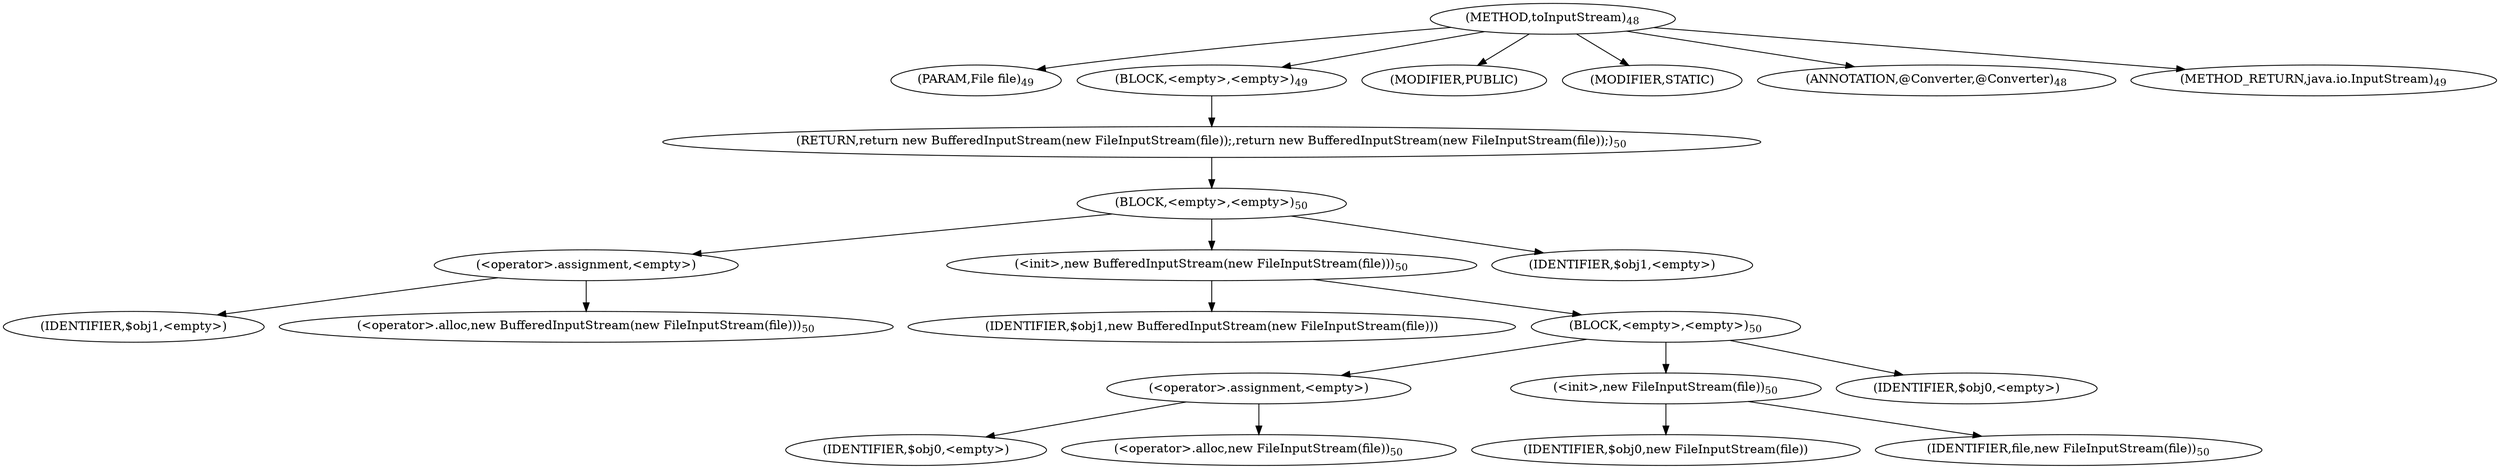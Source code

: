 digraph "toInputStream" {  
"37" [label = <(METHOD,toInputStream)<SUB>48</SUB>> ]
"38" [label = <(PARAM,File file)<SUB>49</SUB>> ]
"39" [label = <(BLOCK,&lt;empty&gt;,&lt;empty&gt;)<SUB>49</SUB>> ]
"40" [label = <(RETURN,return new BufferedInputStream(new FileInputStream(file));,return new BufferedInputStream(new FileInputStream(file));)<SUB>50</SUB>> ]
"41" [label = <(BLOCK,&lt;empty&gt;,&lt;empty&gt;)<SUB>50</SUB>> ]
"42" [label = <(&lt;operator&gt;.assignment,&lt;empty&gt;)> ]
"43" [label = <(IDENTIFIER,$obj1,&lt;empty&gt;)> ]
"44" [label = <(&lt;operator&gt;.alloc,new BufferedInputStream(new FileInputStream(file)))<SUB>50</SUB>> ]
"45" [label = <(&lt;init&gt;,new BufferedInputStream(new FileInputStream(file)))<SUB>50</SUB>> ]
"46" [label = <(IDENTIFIER,$obj1,new BufferedInputStream(new FileInputStream(file)))> ]
"47" [label = <(BLOCK,&lt;empty&gt;,&lt;empty&gt;)<SUB>50</SUB>> ]
"48" [label = <(&lt;operator&gt;.assignment,&lt;empty&gt;)> ]
"49" [label = <(IDENTIFIER,$obj0,&lt;empty&gt;)> ]
"50" [label = <(&lt;operator&gt;.alloc,new FileInputStream(file))<SUB>50</SUB>> ]
"51" [label = <(&lt;init&gt;,new FileInputStream(file))<SUB>50</SUB>> ]
"52" [label = <(IDENTIFIER,$obj0,new FileInputStream(file))> ]
"53" [label = <(IDENTIFIER,file,new FileInputStream(file))<SUB>50</SUB>> ]
"54" [label = <(IDENTIFIER,$obj0,&lt;empty&gt;)> ]
"55" [label = <(IDENTIFIER,$obj1,&lt;empty&gt;)> ]
"56" [label = <(MODIFIER,PUBLIC)> ]
"57" [label = <(MODIFIER,STATIC)> ]
"58" [label = <(ANNOTATION,@Converter,@Converter)<SUB>48</SUB>> ]
"59" [label = <(METHOD_RETURN,java.io.InputStream)<SUB>49</SUB>> ]
  "37" -> "38" 
  "37" -> "39" 
  "37" -> "56" 
  "37" -> "57" 
  "37" -> "58" 
  "37" -> "59" 
  "39" -> "40" 
  "40" -> "41" 
  "41" -> "42" 
  "41" -> "45" 
  "41" -> "55" 
  "42" -> "43" 
  "42" -> "44" 
  "45" -> "46" 
  "45" -> "47" 
  "47" -> "48" 
  "47" -> "51" 
  "47" -> "54" 
  "48" -> "49" 
  "48" -> "50" 
  "51" -> "52" 
  "51" -> "53" 
}
